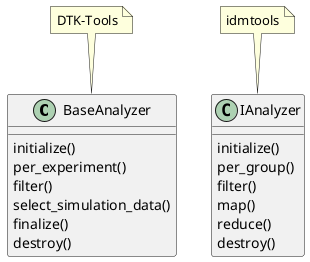 @startuml

class BaseAnalyzer {
    initialize()
    per_experiment()
    filter()
    select_simulation_data()
    finalize()
    destroy()
}

note top of BaseAnalyzer
DTK-Tools
end note

class IAnalyzer {
    initialize()
    per_group()
    filter()
    map()
    reduce()
    destroy()
}

note top of IAnalyzer
idmtools
end note

IAnalyzer -left[hidden]-> BaseAnalyzer

@enduml